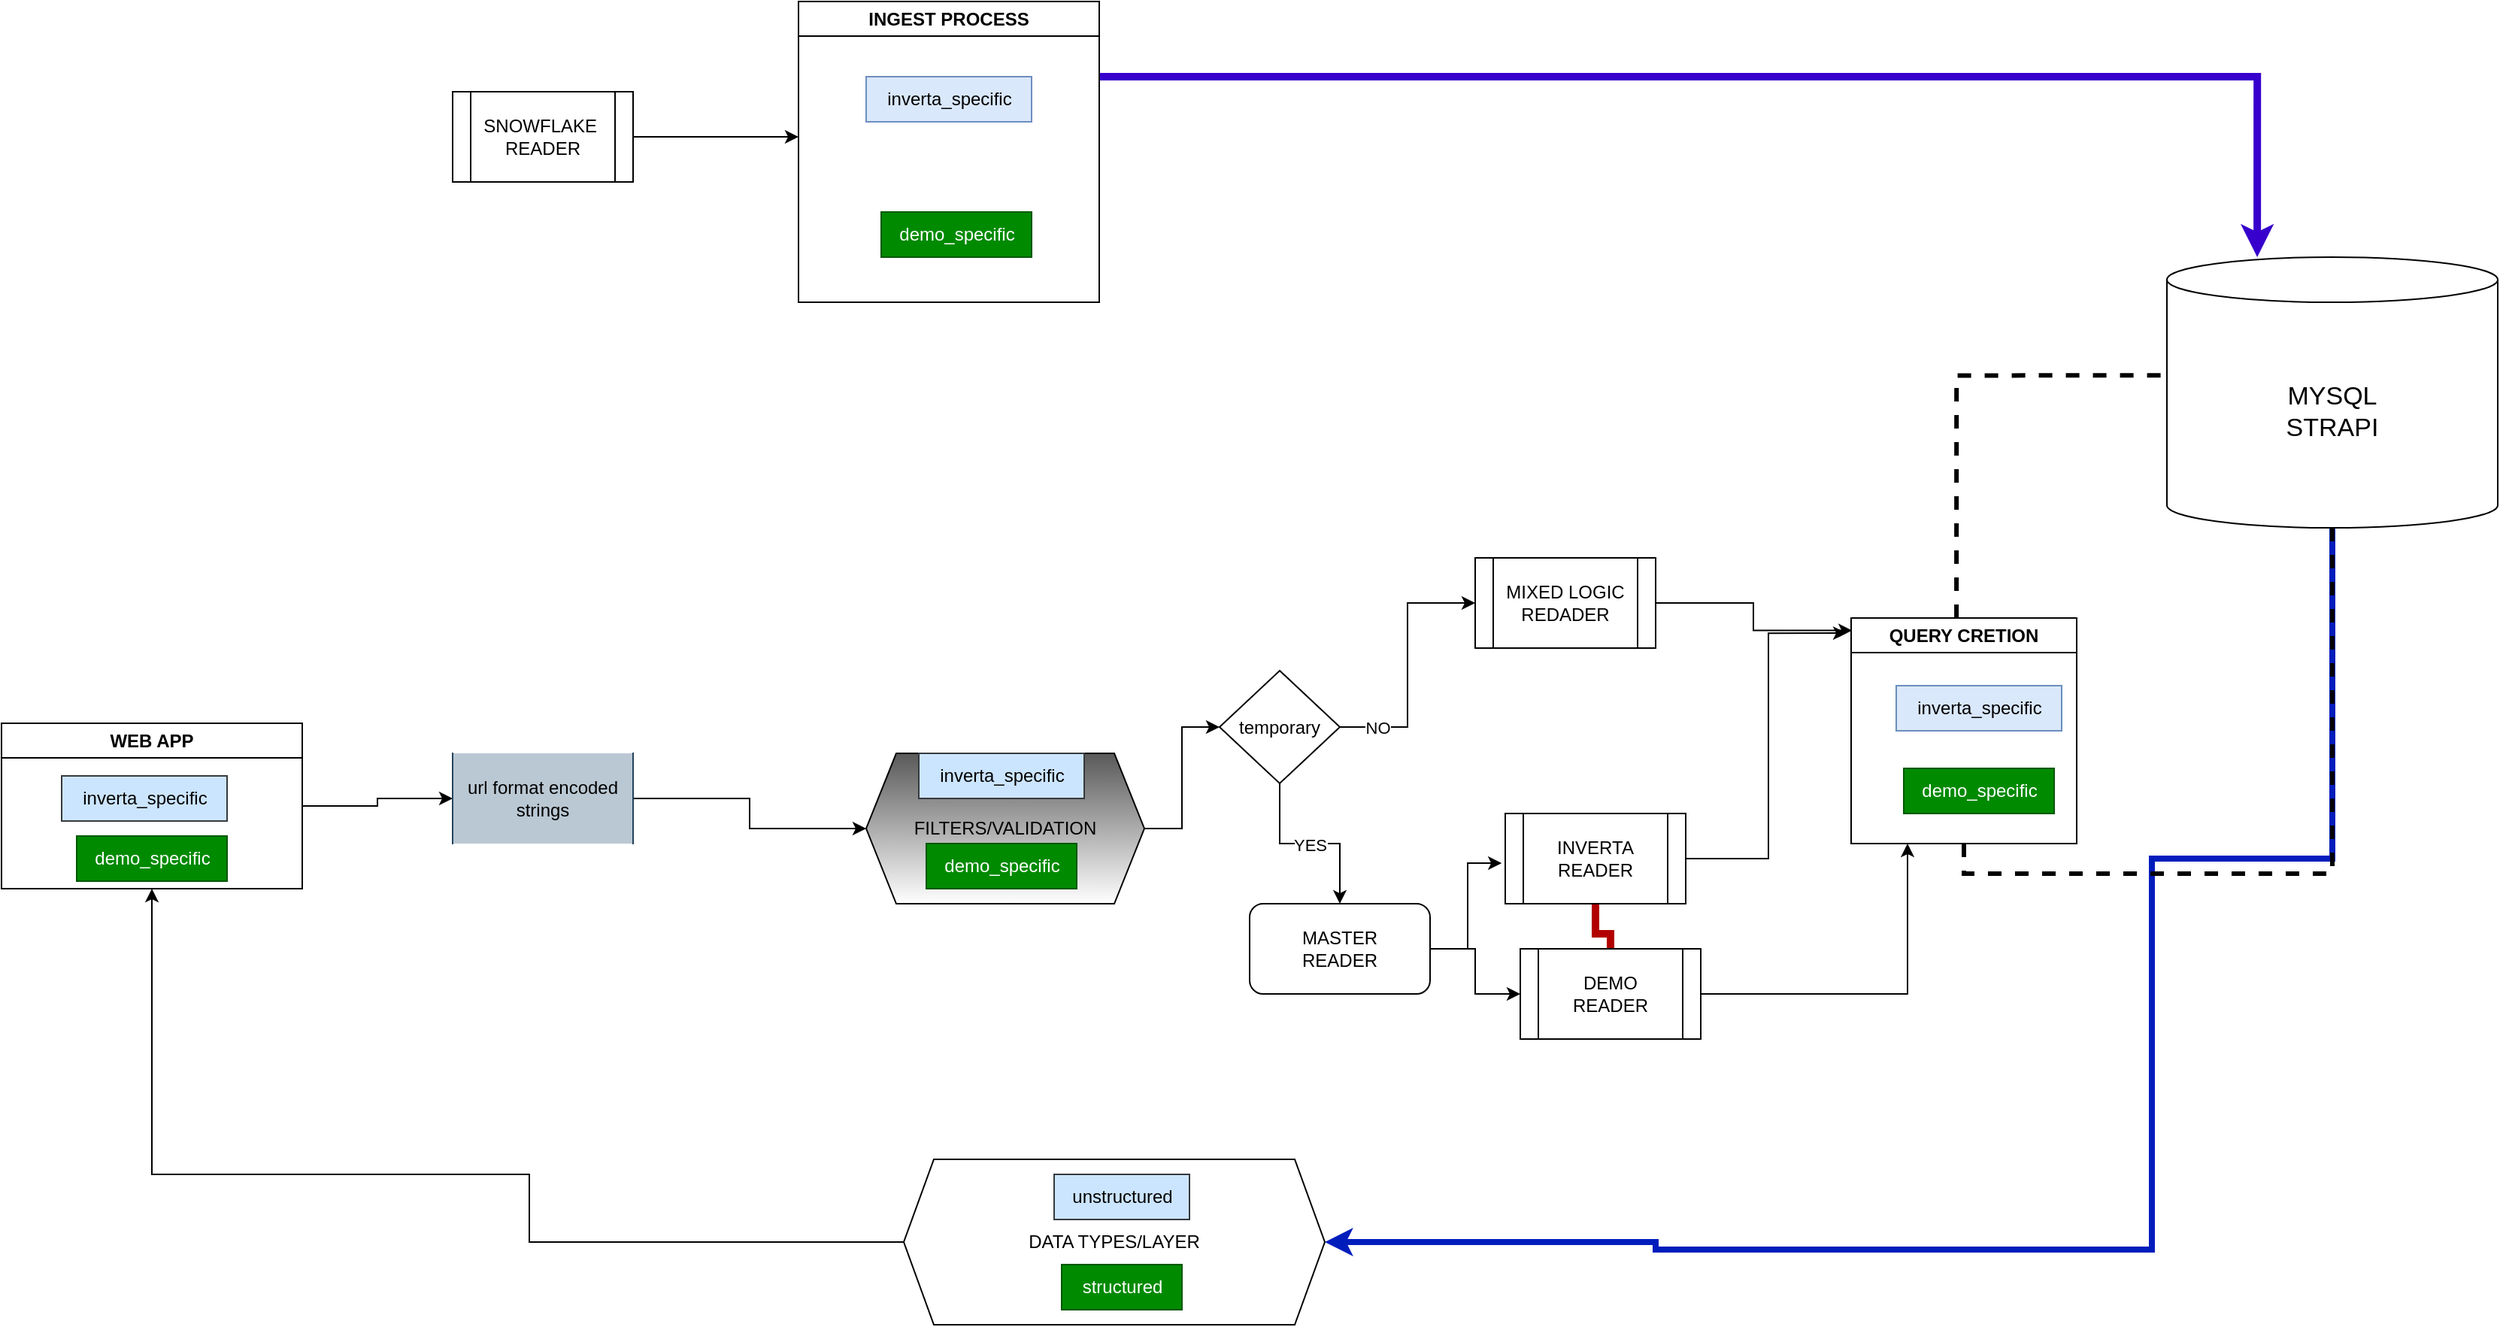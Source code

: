 <mxfile version="26.0.11">
  <diagram name="Page-1" id="5zlqmF8-RxHgjCPg0dOS">
    <mxGraphModel dx="1856" dy="594" grid="1" gridSize="10" guides="1" tooltips="1" connect="1" arrows="1" fold="1" page="1" pageScale="1" pageWidth="980" pageHeight="1390" background="#FFFFFF" math="0" shadow="0">
      <root>
        <mxCell id="0" />
        <mxCell id="1" parent="0" />
        <mxCell id="y3RdNykZNErndNqedI7k-34" style="edgeStyle=orthogonalEdgeStyle;rounded=0;orthogonalLoop=1;jettySize=auto;html=1;" parent="1" source="y3RdNykZNErndNqedI7k-1" edge="1">
          <mxGeometry relative="1" as="geometry">
            <mxPoint x="350" y="140" as="targetPoint" />
          </mxGeometry>
        </mxCell>
        <mxCell id="y3RdNykZNErndNqedI7k-1" value="SNOWFLAKE&amp;nbsp;&lt;div&gt;READER&lt;/div&gt;" style="shape=process;whiteSpace=wrap;html=1;backgroundOutline=1;" parent="1" vertex="1">
          <mxGeometry x="120" y="110" width="120" height="60" as="geometry" />
        </mxCell>
        <mxCell id="A3wxCb46uTmvDOCX3819-2" style="edgeStyle=orthogonalEdgeStyle;rounded=0;orthogonalLoop=1;jettySize=auto;html=1;entryX=0.5;entryY=0;entryDx=0;entryDy=0;endArrow=none;startFill=0;fillColor=#e51400;strokeColor=#B20000;strokeWidth=5;" parent="1" source="y3RdNykZNErndNqedI7k-4" target="y3RdNykZNErndNqedI7k-9" edge="1">
          <mxGeometry relative="1" as="geometry" />
        </mxCell>
        <mxCell id="y3RdNykZNErndNqedI7k-4" value="INVERTA&lt;div&gt;READER&lt;/div&gt;" style="shape=process;whiteSpace=wrap;html=1;backgroundOutline=1;" parent="1" vertex="1">
          <mxGeometry x="820" y="590" width="120" height="60" as="geometry" />
        </mxCell>
        <mxCell id="A3wxCb46uTmvDOCX3819-6" value="" style="edgeStyle=orthogonalEdgeStyle;rounded=0;orthogonalLoop=1;jettySize=auto;html=1;" parent="1" source="y3RdNykZNErndNqedI7k-5" target="A3wxCb46uTmvDOCX3819-5" edge="1">
          <mxGeometry relative="1" as="geometry" />
        </mxCell>
        <mxCell id="y3RdNykZNErndNqedI7k-5" value="FILTERS/VALIDATION" style="shape=hexagon;perimeter=hexagonPerimeter2;whiteSpace=wrap;html=1;fixedSize=1;fillColor=default;gradientColor=#595959;gradientDirection=north;" parent="1" vertex="1">
          <mxGeometry x="395" y="550" width="185" height="100" as="geometry" />
        </mxCell>
        <mxCell id="y3RdNykZNErndNqedI7k-42" style="edgeStyle=orthogonalEdgeStyle;rounded=0;orthogonalLoop=1;jettySize=auto;html=1;entryX=1;entryY=0.5;entryDx=0;entryDy=0;fillColor=#0050ef;strokeColor=#001DBC;strokeWidth=4;" parent="1" source="y3RdNykZNErndNqedI7k-6" target="y3RdNykZNErndNqedI7k-36" edge="1">
          <mxGeometry relative="1" as="geometry">
            <Array as="points">
              <mxPoint x="1370" y="620" />
              <mxPoint x="1250" y="620" />
              <mxPoint x="1250" y="880" />
              <mxPoint x="920" y="880" />
              <mxPoint x="920" y="875" />
            </Array>
          </mxGeometry>
        </mxCell>
        <mxCell id="y3RdNykZNErndNqedI7k-6" value="&lt;font style=&quot;font-size: 17px;&quot;&gt;MYSQL&lt;/font&gt;&lt;div&gt;&lt;font style=&quot;font-size: 17px;&quot;&gt;STRAPI&lt;/font&gt;&lt;/div&gt;" style="shape=cylinder3;whiteSpace=wrap;html=1;boundedLbl=1;backgroundOutline=1;size=15;" parent="1" vertex="1">
          <mxGeometry x="1260" y="220" width="220" height="180" as="geometry" />
        </mxCell>
        <mxCell id="y3RdNykZNErndNqedI7k-7" style="edgeStyle=orthogonalEdgeStyle;rounded=0;orthogonalLoop=1;jettySize=auto;html=1;entryX=0.001;entryY=0.437;entryDx=0;entryDy=0;entryPerimeter=0;endArrow=none;startFill=0;dashed=1;strokeWidth=3;exitX=0.467;exitY=0;exitDx=0;exitDy=0;exitPerimeter=0;" parent="1" source="y3RdNykZNErndNqedI7k-14" target="y3RdNykZNErndNqedI7k-6" edge="1">
          <mxGeometry relative="1" as="geometry">
            <mxPoint x="1040" y="428.05" as="sourcePoint" />
            <mxPoint x="1182.05" y="280" as="targetPoint" />
          </mxGeometry>
        </mxCell>
        <mxCell id="y3RdNykZNErndNqedI7k-8" style="edgeStyle=orthogonalEdgeStyle;rounded=0;orthogonalLoop=1;jettySize=auto;html=1;entryX=0.273;entryY=0;entryDx=0;entryDy=0;entryPerimeter=0;exitX=1;exitY=0.25;exitDx=0;exitDy=0;strokeWidth=5;fillColor=#6a00ff;strokeColor=#3700CC;" parent="1" source="y3RdNykZNErndNqedI7k-31" target="y3RdNykZNErndNqedI7k-6" edge="1">
          <mxGeometry relative="1" as="geometry">
            <mxPoint x="580" y="90" as="sourcePoint" />
          </mxGeometry>
        </mxCell>
        <mxCell id="y3RdNykZNErndNqedI7k-10" style="edgeStyle=orthogonalEdgeStyle;rounded=0;orthogonalLoop=1;jettySize=auto;html=1;endArrow=none;startFill=0;dashed=1;strokeWidth=3;exitX=0.5;exitY=1;exitDx=0;exitDy=0;" parent="1" source="y3RdNykZNErndNqedI7k-14" target="y3RdNykZNErndNqedI7k-6" edge="1">
          <mxGeometry relative="1" as="geometry" />
        </mxCell>
        <mxCell id="y3RdNykZNErndNqedI7k-25" style="edgeStyle=orthogonalEdgeStyle;rounded=0;orthogonalLoop=1;jettySize=auto;html=1;entryX=0.25;entryY=1;entryDx=0;entryDy=0;" parent="1" source="y3RdNykZNErndNqedI7k-9" target="y3RdNykZNErndNqedI7k-14" edge="1">
          <mxGeometry relative="1" as="geometry" />
        </mxCell>
        <mxCell id="y3RdNykZNErndNqedI7k-9" value="DEMO&lt;div&gt;READER&lt;/div&gt;" style="shape=process;whiteSpace=wrap;html=1;backgroundOutline=1;" parent="1" vertex="1">
          <mxGeometry x="830" y="680" width="120" height="60" as="geometry" />
        </mxCell>
        <mxCell id="y3RdNykZNErndNqedI7k-14" value="QUERY CRETION" style="swimlane;whiteSpace=wrap;html=1;" parent="1" vertex="1">
          <mxGeometry x="1050" y="460" width="150" height="150" as="geometry" />
        </mxCell>
        <mxCell id="y3RdNykZNErndNqedI7k-15" value="&lt;div&gt;inverta_specific&lt;/div&gt;" style="text;html=1;align=center;verticalAlign=middle;resizable=0;points=[];autosize=1;strokeColor=#6c8ebf;fillColor=#dae8fc;" parent="y3RdNykZNErndNqedI7k-14" vertex="1">
          <mxGeometry x="30" y="45" width="110" height="30" as="geometry" />
        </mxCell>
        <mxCell id="y3RdNykZNErndNqedI7k-16" value="demo_specific" style="text;html=1;align=center;verticalAlign=middle;resizable=0;points=[];autosize=1;strokeColor=#005700;fillColor=#008a00;fontColor=#ffffff;" parent="y3RdNykZNErndNqedI7k-14" vertex="1">
          <mxGeometry x="35" y="100" width="100" height="30" as="geometry" />
        </mxCell>
        <mxCell id="y3RdNykZNErndNqedI7k-20" value="&lt;div&gt;inverta_specific&lt;/div&gt;" style="text;html=1;align=center;verticalAlign=middle;resizable=0;points=[];autosize=1;strokeColor=#36393d;fillColor=#cce5ff;" parent="1" vertex="1">
          <mxGeometry x="430" y="550" width="110" height="30" as="geometry" />
        </mxCell>
        <mxCell id="y3RdNykZNErndNqedI7k-21" value="demo_specific" style="text;html=1;align=center;verticalAlign=middle;resizable=0;points=[];autosize=1;strokeColor=#005700;fillColor=#008a00;fontColor=#ffffff;" parent="1" vertex="1">
          <mxGeometry x="435" y="610" width="100" height="30" as="geometry" />
        </mxCell>
        <mxCell id="y3RdNykZNErndNqedI7k-24" style="edgeStyle=orthogonalEdgeStyle;rounded=0;orthogonalLoop=1;jettySize=auto;html=1;entryX=-0.02;entryY=0.067;entryDx=0;entryDy=0;entryPerimeter=0;" parent="1" source="y3RdNykZNErndNqedI7k-4" target="y3RdNykZNErndNqedI7k-14" edge="1">
          <mxGeometry relative="1" as="geometry" />
        </mxCell>
        <mxCell id="y3RdNykZNErndNqedI7k-27" style="edgeStyle=orthogonalEdgeStyle;rounded=0;orthogonalLoop=1;jettySize=auto;html=1;entryX=0;entryY=0.5;entryDx=0;entryDy=0;" parent="1" source="fxnb6dvaSXOTxycwh1Ah-2" target="y3RdNykZNErndNqedI7k-5" edge="1">
          <mxGeometry relative="1" as="geometry" />
        </mxCell>
        <mxCell id="y3RdNykZNErndNqedI7k-26" value="WEB APP" style="swimlane;whiteSpace=wrap;html=1;" parent="1" vertex="1">
          <mxGeometry x="-180" y="530" width="200" height="110" as="geometry" />
        </mxCell>
        <mxCell id="y3RdNykZNErndNqedI7k-29" value="&lt;div&gt;inverta_specific&lt;/div&gt;" style="text;html=1;align=center;verticalAlign=middle;resizable=0;points=[];autosize=1;strokeColor=#36393d;fillColor=#cce5ff;" parent="y3RdNykZNErndNqedI7k-26" vertex="1">
          <mxGeometry x="40" y="35" width="110" height="30" as="geometry" />
        </mxCell>
        <mxCell id="y3RdNykZNErndNqedI7k-30" value="demo_specific" style="text;html=1;align=center;verticalAlign=middle;resizable=0;points=[];autosize=1;strokeColor=#005700;fillColor=#008a00;fontColor=#ffffff;" parent="y3RdNykZNErndNqedI7k-26" vertex="1">
          <mxGeometry x="50" y="75" width="100" height="30" as="geometry" />
        </mxCell>
        <mxCell id="y3RdNykZNErndNqedI7k-31" value="INGEST PROCESS" style="swimlane;whiteSpace=wrap;html=1;" parent="1" vertex="1">
          <mxGeometry x="350" y="50" width="200" height="200" as="geometry" />
        </mxCell>
        <mxCell id="y3RdNykZNErndNqedI7k-32" value="demo_specific" style="text;html=1;align=center;verticalAlign=middle;resizable=0;points=[];autosize=1;strokeColor=#005700;fillColor=#008a00;fontColor=#ffffff;" parent="y3RdNykZNErndNqedI7k-31" vertex="1">
          <mxGeometry x="55" y="140" width="100" height="30" as="geometry" />
        </mxCell>
        <mxCell id="y3RdNykZNErndNqedI7k-33" value="&lt;div&gt;inverta_specific&lt;/div&gt;" style="text;html=1;align=center;verticalAlign=middle;resizable=0;points=[];autosize=1;strokeColor=#6c8ebf;fillColor=#dae8fc;" parent="y3RdNykZNErndNqedI7k-31" vertex="1">
          <mxGeometry x="45" y="50" width="110" height="30" as="geometry" />
        </mxCell>
        <mxCell id="y3RdNykZNErndNqedI7k-43" style="edgeStyle=orthogonalEdgeStyle;rounded=0;orthogonalLoop=1;jettySize=auto;html=1;" parent="1" source="y3RdNykZNErndNqedI7k-36" edge="1">
          <mxGeometry relative="1" as="geometry">
            <mxPoint x="-80" y="640" as="targetPoint" />
            <Array as="points">
              <mxPoint x="171" y="875" />
              <mxPoint x="171" y="830" />
              <mxPoint x="-80" y="830" />
            </Array>
          </mxGeometry>
        </mxCell>
        <mxCell id="y3RdNykZNErndNqedI7k-36" value="DATA TYPES/LAYER" style="shape=hexagon;perimeter=hexagonPerimeter2;whiteSpace=wrap;html=1;fixedSize=1;" parent="1" vertex="1">
          <mxGeometry x="420" y="820" width="280" height="110" as="geometry" />
        </mxCell>
        <mxCell id="y3RdNykZNErndNqedI7k-37" value="&lt;div&gt;unstructured&lt;/div&gt;" style="text;html=1;align=center;verticalAlign=middle;resizable=0;points=[];autosize=1;strokeColor=#36393d;fillColor=#cce5ff;" parent="1" vertex="1">
          <mxGeometry x="520" y="830" width="90" height="30" as="geometry" />
        </mxCell>
        <mxCell id="y3RdNykZNErndNqedI7k-38" value="structured" style="text;html=1;align=center;verticalAlign=middle;resizable=0;points=[];autosize=1;strokeColor=#005700;fillColor=#008a00;fontColor=#ffffff;" parent="1" vertex="1">
          <mxGeometry x="525" y="890" width="80" height="30" as="geometry" />
        </mxCell>
        <mxCell id="A3wxCb46uTmvDOCX3819-3" value="MIXED LOGIC&lt;div&gt;REDADER&lt;/div&gt;" style="shape=process;whiteSpace=wrap;html=1;backgroundOutline=1;" parent="1" vertex="1">
          <mxGeometry x="800" y="420" width="120" height="60" as="geometry" />
        </mxCell>
        <mxCell id="A3wxCb46uTmvDOCX3819-7" style="edgeStyle=orthogonalEdgeStyle;rounded=0;orthogonalLoop=1;jettySize=auto;html=1;entryX=0;entryY=0.5;entryDx=0;entryDy=0;" parent="1" source="A3wxCb46uTmvDOCX3819-5" target="A3wxCb46uTmvDOCX3819-3" edge="1">
          <mxGeometry relative="1" as="geometry" />
        </mxCell>
        <mxCell id="fxnb6dvaSXOTxycwh1Ah-5" value="NO" style="edgeLabel;html=1;align=center;verticalAlign=middle;resizable=0;points=[];" vertex="1" connectable="0" parent="A3wxCb46uTmvDOCX3819-7">
          <mxGeometry x="-0.709" relative="1" as="geometry">
            <mxPoint as="offset" />
          </mxGeometry>
        </mxCell>
        <mxCell id="A3wxCb46uTmvDOCX3819-10" style="edgeStyle=orthogonalEdgeStyle;rounded=0;orthogonalLoop=1;jettySize=auto;html=1;" parent="1" source="A3wxCb46uTmvDOCX3819-5" target="A3wxCb46uTmvDOCX3819-9" edge="1">
          <mxGeometry relative="1" as="geometry" />
        </mxCell>
        <mxCell id="fxnb6dvaSXOTxycwh1Ah-4" value="YES" style="edgeLabel;html=1;align=center;verticalAlign=middle;resizable=0;points=[];" vertex="1" connectable="0" parent="A3wxCb46uTmvDOCX3819-10">
          <mxGeometry x="-0.001" y="-1" relative="1" as="geometry">
            <mxPoint as="offset" />
          </mxGeometry>
        </mxCell>
        <mxCell id="A3wxCb46uTmvDOCX3819-5" value="temporary" style="rhombus;whiteSpace=wrap;html=1;" parent="1" vertex="1">
          <mxGeometry x="630" y="495" width="80" height="75" as="geometry" />
        </mxCell>
        <mxCell id="A3wxCb46uTmvDOCX3819-12" style="edgeStyle=orthogonalEdgeStyle;rounded=0;orthogonalLoop=1;jettySize=auto;html=1;entryX=0;entryY=0.5;entryDx=0;entryDy=0;" parent="1" source="A3wxCb46uTmvDOCX3819-9" target="y3RdNykZNErndNqedI7k-9" edge="1">
          <mxGeometry relative="1" as="geometry" />
        </mxCell>
        <mxCell id="A3wxCb46uTmvDOCX3819-9" value="MASTER&lt;div&gt;READER&lt;/div&gt;" style="rounded=1;whiteSpace=wrap;html=1;" parent="1" vertex="1">
          <mxGeometry x="650" y="650" width="120" height="60" as="geometry" />
        </mxCell>
        <mxCell id="A3wxCb46uTmvDOCX3819-11" style="edgeStyle=orthogonalEdgeStyle;rounded=0;orthogonalLoop=1;jettySize=auto;html=1;entryX=-0.02;entryY=0.55;entryDx=0;entryDy=0;entryPerimeter=0;" parent="1" source="A3wxCb46uTmvDOCX3819-9" target="y3RdNykZNErndNqedI7k-4" edge="1">
          <mxGeometry relative="1" as="geometry" />
        </mxCell>
        <mxCell id="fxnb6dvaSXOTxycwh1Ah-1" value="" style="edgeStyle=orthogonalEdgeStyle;rounded=0;orthogonalLoop=1;jettySize=auto;html=1;entryX=0;entryY=0.5;entryDx=0;entryDy=0;" edge="1" parent="1" source="y3RdNykZNErndNqedI7k-26" target="fxnb6dvaSXOTxycwh1Ah-2">
          <mxGeometry relative="1" as="geometry">
            <mxPoint x="20" y="585" as="sourcePoint" />
            <mxPoint x="395" y="600" as="targetPoint" />
          </mxGeometry>
        </mxCell>
        <mxCell id="fxnb6dvaSXOTxycwh1Ah-2" value="url format encoded&lt;div&gt;strings&lt;/div&gt;" style="shape=partialRectangle;whiteSpace=wrap;html=1;bottom=0;top=0;fillColor=#bac8d3;strokeColor=#23445d;" vertex="1" parent="1">
          <mxGeometry x="120" y="550" width="120" height="60" as="geometry" />
        </mxCell>
        <mxCell id="fxnb6dvaSXOTxycwh1Ah-3" style="edgeStyle=orthogonalEdgeStyle;rounded=0;orthogonalLoop=1;jettySize=auto;html=1;entryX=0.004;entryY=0.055;entryDx=0;entryDy=0;entryPerimeter=0;" edge="1" parent="1" source="A3wxCb46uTmvDOCX3819-3" target="y3RdNykZNErndNqedI7k-14">
          <mxGeometry relative="1" as="geometry" />
        </mxCell>
      </root>
    </mxGraphModel>
  </diagram>
</mxfile>
